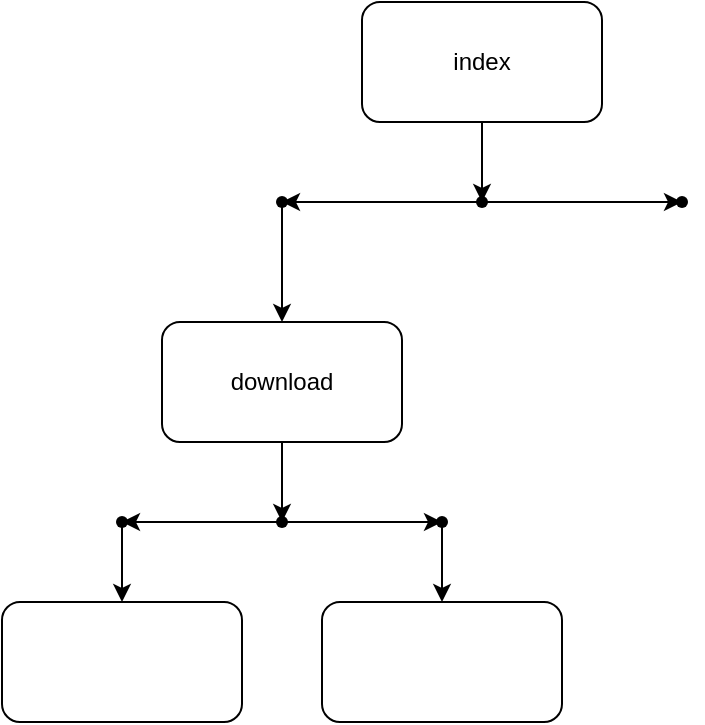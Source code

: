 <mxfile version="24.4.10" type="github">
  <diagram name="Page-1" id="-1afgymPJwAevVrG3JVa">
    <mxGraphModel dx="1434" dy="764" grid="1" gridSize="10" guides="1" tooltips="1" connect="1" arrows="1" fold="1" page="1" pageScale="1" pageWidth="850" pageHeight="1100" math="0" shadow="0">
      <root>
        <mxCell id="0" />
        <mxCell id="1" parent="0" />
        <mxCell id="Y4E_mOAn1WjE2Oi4PeWz-19" value="" style="edgeStyle=orthogonalEdgeStyle;rounded=0;orthogonalLoop=1;jettySize=auto;html=1;" edge="1" parent="1" source="Y4E_mOAn1WjE2Oi4PeWz-1" target="Y4E_mOAn1WjE2Oi4PeWz-18">
          <mxGeometry relative="1" as="geometry" />
        </mxCell>
        <mxCell id="Y4E_mOAn1WjE2Oi4PeWz-1" value="index" style="rounded=1;whiteSpace=wrap;html=1;" vertex="1" parent="1">
          <mxGeometry x="360" y="100" width="120" height="60" as="geometry" />
        </mxCell>
        <mxCell id="Y4E_mOAn1WjE2Oi4PeWz-21" value="" style="edgeStyle=orthogonalEdgeStyle;rounded=0;orthogonalLoop=1;jettySize=auto;html=1;" edge="1" parent="1" source="Y4E_mOAn1WjE2Oi4PeWz-18" target="Y4E_mOAn1WjE2Oi4PeWz-20">
          <mxGeometry relative="1" as="geometry">
            <Array as="points">
              <mxPoint x="490" y="200" />
              <mxPoint x="490" y="200" />
            </Array>
          </mxGeometry>
        </mxCell>
        <mxCell id="Y4E_mOAn1WjE2Oi4PeWz-23" value="" style="edgeStyle=orthogonalEdgeStyle;rounded=0;orthogonalLoop=1;jettySize=auto;html=1;" edge="1" parent="1" source="Y4E_mOAn1WjE2Oi4PeWz-18" target="Y4E_mOAn1WjE2Oi4PeWz-22">
          <mxGeometry relative="1" as="geometry" />
        </mxCell>
        <mxCell id="Y4E_mOAn1WjE2Oi4PeWz-18" value="" style="shape=waypoint;sketch=0;size=6;pointerEvents=1;points=[];fillColor=default;resizable=0;rotatable=0;perimeter=centerPerimeter;snapToPoint=1;rounded=1;" vertex="1" parent="1">
          <mxGeometry x="410" y="190" width="20" height="20" as="geometry" />
        </mxCell>
        <mxCell id="Y4E_mOAn1WjE2Oi4PeWz-20" value="" style="shape=waypoint;sketch=0;size=6;pointerEvents=1;points=[];fillColor=default;resizable=0;rotatable=0;perimeter=centerPerimeter;snapToPoint=1;rounded=1;" vertex="1" parent="1">
          <mxGeometry x="510" y="190" width="20" height="20" as="geometry" />
        </mxCell>
        <mxCell id="Y4E_mOAn1WjE2Oi4PeWz-26" value="" style="edgeStyle=orthogonalEdgeStyle;rounded=0;orthogonalLoop=1;jettySize=auto;html=1;" edge="1" parent="1" source="Y4E_mOAn1WjE2Oi4PeWz-22" target="Y4E_mOAn1WjE2Oi4PeWz-25">
          <mxGeometry relative="1" as="geometry" />
        </mxCell>
        <mxCell id="Y4E_mOAn1WjE2Oi4PeWz-22" value="" style="shape=waypoint;sketch=0;size=6;pointerEvents=1;points=[];fillColor=default;resizable=0;rotatable=0;perimeter=centerPerimeter;snapToPoint=1;rounded=1;" vertex="1" parent="1">
          <mxGeometry x="310" y="190" width="20" height="20" as="geometry" />
        </mxCell>
        <mxCell id="Y4E_mOAn1WjE2Oi4PeWz-28" value="" style="edgeStyle=orthogonalEdgeStyle;rounded=0;orthogonalLoop=1;jettySize=auto;html=1;" edge="1" parent="1" source="Y4E_mOAn1WjE2Oi4PeWz-25" target="Y4E_mOAn1WjE2Oi4PeWz-27">
          <mxGeometry relative="1" as="geometry" />
        </mxCell>
        <mxCell id="Y4E_mOAn1WjE2Oi4PeWz-25" value="download" style="whiteSpace=wrap;html=1;sketch=0;pointerEvents=1;resizable=0;rounded=1;" vertex="1" parent="1">
          <mxGeometry x="260" y="260" width="120" height="60" as="geometry" />
        </mxCell>
        <mxCell id="Y4E_mOAn1WjE2Oi4PeWz-30" value="" style="edgeStyle=orthogonalEdgeStyle;rounded=0;orthogonalLoop=1;jettySize=auto;html=1;" edge="1" parent="1" source="Y4E_mOAn1WjE2Oi4PeWz-27" target="Y4E_mOAn1WjE2Oi4PeWz-29">
          <mxGeometry relative="1" as="geometry" />
        </mxCell>
        <mxCell id="Y4E_mOAn1WjE2Oi4PeWz-34" value="" style="edgeStyle=orthogonalEdgeStyle;rounded=0;orthogonalLoop=1;jettySize=auto;html=1;" edge="1" parent="1" source="Y4E_mOAn1WjE2Oi4PeWz-27" target="Y4E_mOAn1WjE2Oi4PeWz-33">
          <mxGeometry relative="1" as="geometry" />
        </mxCell>
        <mxCell id="Y4E_mOAn1WjE2Oi4PeWz-27" value="" style="shape=waypoint;sketch=0;size=6;pointerEvents=1;points=[];fillColor=default;resizable=0;rotatable=0;perimeter=centerPerimeter;snapToPoint=1;rounded=1;" vertex="1" parent="1">
          <mxGeometry x="310" y="350" width="20" height="20" as="geometry" />
        </mxCell>
        <mxCell id="Y4E_mOAn1WjE2Oi4PeWz-32" value="" style="edgeStyle=orthogonalEdgeStyle;rounded=0;orthogonalLoop=1;jettySize=auto;html=1;" edge="1" parent="1" source="Y4E_mOAn1WjE2Oi4PeWz-29" target="Y4E_mOAn1WjE2Oi4PeWz-31">
          <mxGeometry relative="1" as="geometry" />
        </mxCell>
        <mxCell id="Y4E_mOAn1WjE2Oi4PeWz-29" value="" style="shape=waypoint;sketch=0;size=6;pointerEvents=1;points=[];fillColor=default;resizable=0;rotatable=0;perimeter=centerPerimeter;snapToPoint=1;rounded=1;" vertex="1" parent="1">
          <mxGeometry x="390" y="350" width="20" height="20" as="geometry" />
        </mxCell>
        <mxCell id="Y4E_mOAn1WjE2Oi4PeWz-31" value="" style="whiteSpace=wrap;html=1;sketch=0;pointerEvents=1;resizable=0;rounded=1;" vertex="1" parent="1">
          <mxGeometry x="340" y="400" width="120" height="60" as="geometry" />
        </mxCell>
        <mxCell id="Y4E_mOAn1WjE2Oi4PeWz-36" value="" style="edgeStyle=orthogonalEdgeStyle;rounded=0;orthogonalLoop=1;jettySize=auto;html=1;" edge="1" parent="1" source="Y4E_mOAn1WjE2Oi4PeWz-33" target="Y4E_mOAn1WjE2Oi4PeWz-35">
          <mxGeometry relative="1" as="geometry" />
        </mxCell>
        <mxCell id="Y4E_mOAn1WjE2Oi4PeWz-33" value="" style="shape=waypoint;sketch=0;size=6;pointerEvents=1;points=[];fillColor=default;resizable=0;rotatable=0;perimeter=centerPerimeter;snapToPoint=1;rounded=1;" vertex="1" parent="1">
          <mxGeometry x="230" y="350" width="20" height="20" as="geometry" />
        </mxCell>
        <mxCell id="Y4E_mOAn1WjE2Oi4PeWz-35" value="" style="whiteSpace=wrap;html=1;sketch=0;pointerEvents=1;resizable=0;rounded=1;" vertex="1" parent="1">
          <mxGeometry x="180" y="400" width="120" height="60" as="geometry" />
        </mxCell>
      </root>
    </mxGraphModel>
  </diagram>
</mxfile>
